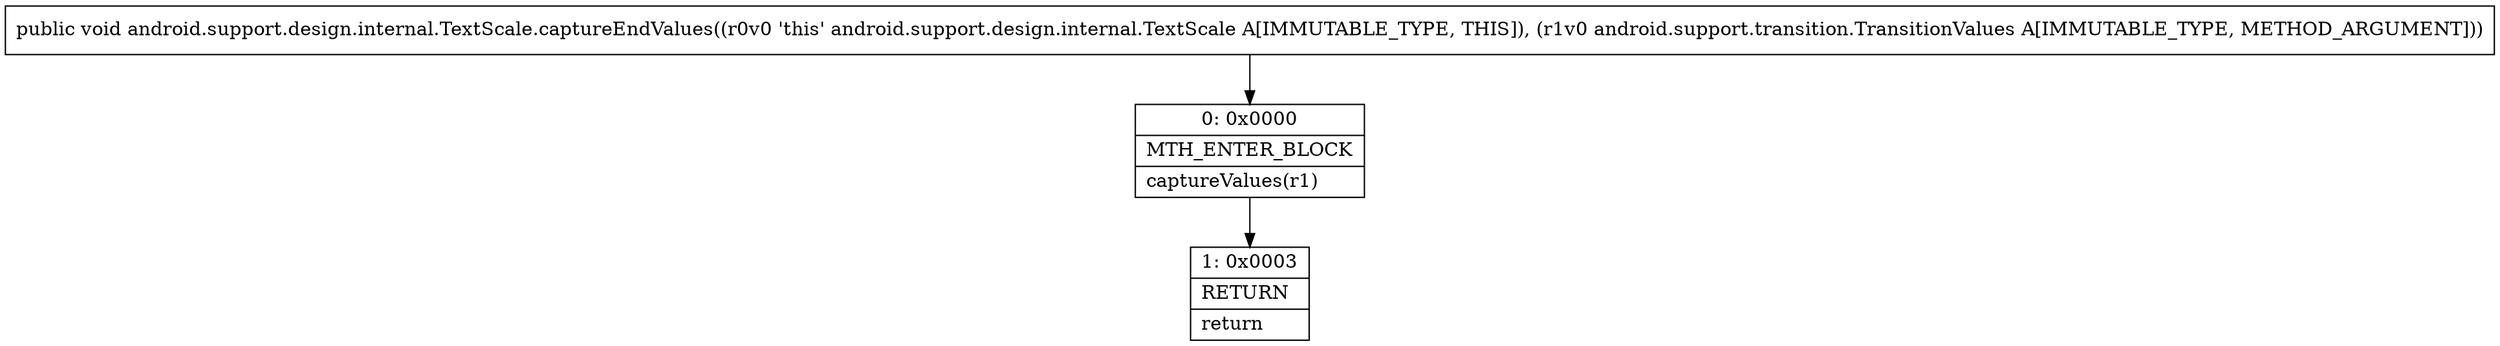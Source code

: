 digraph "CFG forandroid.support.design.internal.TextScale.captureEndValues(Landroid\/support\/transition\/TransitionValues;)V" {
Node_0 [shape=record,label="{0\:\ 0x0000|MTH_ENTER_BLOCK\l|captureValues(r1)\l}"];
Node_1 [shape=record,label="{1\:\ 0x0003|RETURN\l|return\l}"];
MethodNode[shape=record,label="{public void android.support.design.internal.TextScale.captureEndValues((r0v0 'this' android.support.design.internal.TextScale A[IMMUTABLE_TYPE, THIS]), (r1v0 android.support.transition.TransitionValues A[IMMUTABLE_TYPE, METHOD_ARGUMENT])) }"];
MethodNode -> Node_0;
Node_0 -> Node_1;
}

